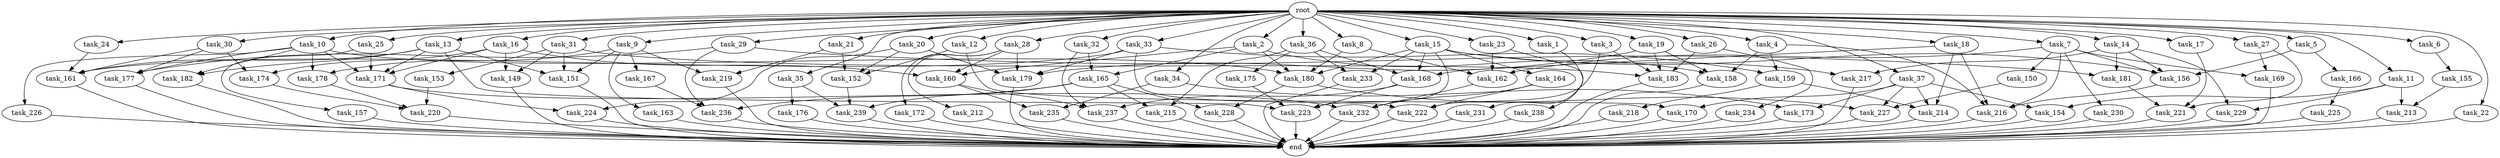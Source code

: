 digraph G {
  task_29 [size="1.024000"];
  task_32 [size="1.024000"];
  task_220 [size="1382979469.312000"];
  task_156 [size="738734374.912000"];
  task_27 [size="1.024000"];
  task_153 [size="549755813.888000"];
  task_4 [size="1.024000"];
  task_2 [size="1.024000"];
  task_13 [size="1.024000"];
  task_224 [size="635655159.808000"];
  task_176 [size="309237645.312000"];
  task_177 [size="592705486.848000"];
  task_235 [size="893353197.568000"];
  task_228 [size="343597383.680000"];
  task_223 [size="601295421.440000"];
  task_6 [size="1.024000"];
  task_9 [size="1.024000"];
  task_20 [size="1.024000"];
  task_175 [size="309237645.312000"];
  task_159 [size="68719476.736000"];
  task_164 [size="34359738.368000"];
  task_231 [size="420906795.008000"];
  task_182 [size="352187318.272000"];
  task_150 [size="549755813.888000"];
  task_234 [size="214748364.800000"];
  task_183 [size="1675037245.440000"];
  task_31 [size="1.024000"];
  task_14 [size="1.024000"];
  task_230 [size="549755813.888000"];
  task_16 [size="1.024000"];
  task_161 [size="317827579.904000"];
  task_158 [size="386547056.640000"];
  task_170 [size="111669149.696000"];
  task_15 [size="1.024000"];
  task_10 [size="1.024000"];
  task_229 [size="936302870.528000"];
  task_171 [size="1211180777.472000"];
  task_222 [size="1039382085.632000"];
  task_149 [size="858993459.200000"];
  task_162 [size="1236950581.248000"];
  task_155 [size="137438953.472000"];
  task_221 [size="1039382085.632000"];
  task_237 [size="1108101562.368000"];
  task_26 [size="1.024000"];
  task_25 [size="1.024000"];
  end [size="0.000000"];
  task_227 [size="103079215.104000"];
  task_169 [size="858993459.200000"];
  task_7 [size="1.024000"];
  task_239 [size="1039382085.632000"];
  task_180 [size="446676598.784000"];
  task_18 [size="1.024000"];
  task_12 [size="1.024000"];
  task_36 [size="1.024000"];
  task_33 [size="1.024000"];
  task_238 [size="549755813.888000"];
  task_173 [size="68719476.736000"];
  task_236 [size="1279900254.208000"];
  task_167 [size="549755813.888000"];
  task_154 [size="893353197.568000"];
  task_174 [size="343597383.680000"];
  task_218 [size="420906795.008000"];
  task_21 [size="1.024000"];
  task_37 [size="1.024000"];
  task_23 [size="1.024000"];
  root [size="0.000000"];
  task_5 [size="1.024000"];
  task_11 [size="1.024000"];
  task_219 [size="764504178.688000"];
  task_179 [size="498216206.336000"];
  task_3 [size="1.024000"];
  task_166 [size="77309411.328000"];
  task_212 [size="34359738.368000"];
  task_213 [size="1554778161.152000"];
  task_225 [size="420906795.008000"];
  task_232 [size="1589137899.520000"];
  task_22 [size="1.024000"];
  task_28 [size="1.024000"];
  task_165 [size="171798691.840000"];
  task_34 [size="1.024000"];
  task_233 [size="343597383.680000"];
  task_226 [size="137438953.472000"];
  task_17 [size="1.024000"];
  task_19 [size="1.024000"];
  task_168 [size="1202590842.880000"];
  task_214 [size="1314259992.576000"];
  task_215 [size="618475290.624000"];
  task_217 [size="111669149.696000"];
  task_178 [size="687194767.360000"];
  task_157 [size="549755813.888000"];
  task_1 [size="1.024000"];
  task_160 [size="481036337.152000"];
  task_216 [size="1580547964.928000"];
  task_181 [size="498216206.336000"];
  task_172 [size="34359738.368000"];
  task_35 [size="1.024000"];
  task_163 [size="549755813.888000"];
  task_30 [size="1.024000"];
  task_24 [size="1.024000"];
  task_152 [size="506806140.928000"];
  task_8 [size="1.024000"];
  task_151 [size="1314259992.576000"];

  task_29 -> task_181 [size="411041792.000000"];
  task_29 -> task_177 [size="411041792.000000"];
  task_29 -> task_236 [size="411041792.000000"];
  task_32 -> task_237 [size="33554432.000000"];
  task_32 -> task_165 [size="33554432.000000"];
  task_220 -> end [size="1.000000"];
  task_156 -> task_216 [size="134217728.000000"];
  task_27 -> task_221 [size="301989888.000000"];
  task_27 -> task_169 [size="301989888.000000"];
  task_153 -> task_220 [size="209715200.000000"];
  task_4 -> task_158 [size="33554432.000000"];
  task_4 -> task_159 [size="33554432.000000"];
  task_4 -> task_216 [size="33554432.000000"];
  task_2 -> task_160 [size="134217728.000000"];
  task_2 -> task_180 [size="134217728.000000"];
  task_2 -> task_165 [size="134217728.000000"];
  task_2 -> task_158 [size="134217728.000000"];
  task_13 -> task_161 [size="209715200.000000"];
  task_13 -> task_182 [size="209715200.000000"];
  task_13 -> task_151 [size="209715200.000000"];
  task_13 -> task_171 [size="209715200.000000"];
  task_13 -> task_223 [size="209715200.000000"];
  task_224 -> end [size="1.000000"];
  task_176 -> end [size="1.000000"];
  task_177 -> end [size="1.000000"];
  task_235 -> end [size="1.000000"];
  task_228 -> end [size="1.000000"];
  task_223 -> end [size="1.000000"];
  task_6 -> task_155 [size="134217728.000000"];
  task_9 -> task_167 [size="536870912.000000"];
  task_9 -> task_163 [size="536870912.000000"];
  task_9 -> task_219 [size="536870912.000000"];
  task_9 -> task_151 [size="536870912.000000"];
  task_9 -> task_178 [size="536870912.000000"];
  task_20 -> task_224 [size="209715200.000000"];
  task_20 -> task_152 [size="209715200.000000"];
  task_20 -> task_179 [size="209715200.000000"];
  task_175 -> task_223 [size="134217728.000000"];
  task_159 -> task_214 [size="411041792.000000"];
  task_159 -> task_218 [size="411041792.000000"];
  task_164 -> task_232 [size="301989888.000000"];
  task_164 -> task_222 [size="301989888.000000"];
  task_231 -> end [size="1.000000"];
  task_182 -> end [size="1.000000"];
  task_150 -> task_227 [size="33554432.000000"];
  task_234 -> end [size="1.000000"];
  task_183 -> end [size="1.000000"];
  task_31 -> task_149 [size="536870912.000000"];
  task_31 -> task_183 [size="536870912.000000"];
  task_31 -> task_151 [size="536870912.000000"];
  task_31 -> task_153 [size="536870912.000000"];
  task_14 -> task_217 [size="75497472.000000"];
  task_14 -> task_156 [size="75497472.000000"];
  task_14 -> task_181 [size="75497472.000000"];
  task_14 -> task_229 [size="75497472.000000"];
  task_230 -> end [size="1.000000"];
  task_16 -> task_149 [size="301989888.000000"];
  task_16 -> task_160 [size="301989888.000000"];
  task_16 -> task_171 [size="301989888.000000"];
  task_16 -> task_174 [size="301989888.000000"];
  task_161 -> end [size="1.000000"];
  task_158 -> end [size="1.000000"];
  task_170 -> end [size="1.000000"];
  task_15 -> task_223 [size="33554432.000000"];
  task_15 -> task_233 [size="33554432.000000"];
  task_15 -> task_156 [size="33554432.000000"];
  task_15 -> task_168 [size="33554432.000000"];
  task_15 -> task_180 [size="33554432.000000"];
  task_15 -> task_164 [size="33554432.000000"];
  task_15 -> task_217 [size="33554432.000000"];
  task_10 -> task_182 [size="134217728.000000"];
  task_10 -> task_171 [size="134217728.000000"];
  task_10 -> task_226 [size="134217728.000000"];
  task_10 -> task_180 [size="134217728.000000"];
  task_10 -> task_177 [size="134217728.000000"];
  task_10 -> task_178 [size="134217728.000000"];
  task_229 -> end [size="1.000000"];
  task_171 -> task_232 [size="411041792.000000"];
  task_171 -> task_224 [size="411041792.000000"];
  task_222 -> end [size="1.000000"];
  task_149 -> end [size="1.000000"];
  task_162 -> task_232 [size="838860800.000000"];
  task_155 -> task_213 [size="679477248.000000"];
  task_221 -> end [size="1.000000"];
  task_237 -> end [size="1.000000"];
  task_26 -> task_183 [size="209715200.000000"];
  task_26 -> task_234 [size="209715200.000000"];
  task_25 -> task_157 [size="536870912.000000"];
  task_25 -> task_171 [size="536870912.000000"];
  task_227 -> end [size="1.000000"];
  task_169 -> end [size="1.000000"];
  task_7 -> task_230 [size="536870912.000000"];
  task_7 -> task_162 [size="536870912.000000"];
  task_7 -> task_150 [size="536870912.000000"];
  task_7 -> task_169 [size="536870912.000000"];
  task_7 -> task_216 [size="536870912.000000"];
  task_7 -> task_156 [size="536870912.000000"];
  task_239 -> end [size="1.000000"];
  task_180 -> task_227 [size="33554432.000000"];
  task_180 -> task_228 [size="33554432.000000"];
  task_18 -> task_168 [size="838860800.000000"];
  task_18 -> task_214 [size="838860800.000000"];
  task_18 -> task_216 [size="838860800.000000"];
  task_12 -> task_152 [size="75497472.000000"];
  task_12 -> task_170 [size="75497472.000000"];
  task_36 -> task_175 [size="301989888.000000"];
  task_36 -> task_215 [size="301989888.000000"];
  task_36 -> task_168 [size="301989888.000000"];
  task_36 -> task_233 [size="301989888.000000"];
  task_33 -> task_161 [size="33554432.000000"];
  task_33 -> task_179 [size="33554432.000000"];
  task_33 -> task_159 [size="33554432.000000"];
  task_33 -> task_222 [size="33554432.000000"];
  task_238 -> end [size="1.000000"];
  task_173 -> end [size="1.000000"];
  task_236 -> end [size="1.000000"];
  task_167 -> task_236 [size="536870912.000000"];
  task_154 -> end [size="1.000000"];
  task_174 -> task_220 [size="301989888.000000"];
  task_218 -> end [size="1.000000"];
  task_21 -> task_152 [size="209715200.000000"];
  task_21 -> task_219 [size="209715200.000000"];
  task_37 -> task_227 [size="33554432.000000"];
  task_37 -> task_173 [size="33554432.000000"];
  task_37 -> task_154 [size="33554432.000000"];
  task_37 -> task_170 [size="33554432.000000"];
  task_37 -> task_214 [size="33554432.000000"];
  task_23 -> task_238 [size="536870912.000000"];
  task_23 -> task_162 [size="536870912.000000"];
  root -> task_12 [size="1.000000"];
  root -> task_36 [size="1.000000"];
  root -> task_16 [size="1.000000"];
  root -> task_9 [size="1.000000"];
  root -> task_1 [size="1.000000"];
  root -> task_11 [size="1.000000"];
  root -> task_22 [size="1.000000"];
  root -> task_7 [size="1.000000"];
  root -> task_28 [size="1.000000"];
  root -> task_4 [size="1.000000"];
  root -> task_34 [size="1.000000"];
  root -> task_2 [size="1.000000"];
  root -> task_15 [size="1.000000"];
  root -> task_10 [size="1.000000"];
  root -> task_29 [size="1.000000"];
  root -> task_21 [size="1.000000"];
  root -> task_17 [size="1.000000"];
  root -> task_18 [size="1.000000"];
  root -> task_27 [size="1.000000"];
  root -> task_20 [size="1.000000"];
  root -> task_23 [size="1.000000"];
  root -> task_6 [size="1.000000"];
  root -> task_32 [size="1.000000"];
  root -> task_5 [size="1.000000"];
  root -> task_37 [size="1.000000"];
  root -> task_26 [size="1.000000"];
  root -> task_25 [size="1.000000"];
  root -> task_8 [size="1.000000"];
  root -> task_35 [size="1.000000"];
  root -> task_13 [size="1.000000"];
  root -> task_30 [size="1.000000"];
  root -> task_19 [size="1.000000"];
  root -> task_33 [size="1.000000"];
  root -> task_24 [size="1.000000"];
  root -> task_3 [size="1.000000"];
  root -> task_31 [size="1.000000"];
  root -> task_14 [size="1.000000"];
  task_5 -> task_156 [size="75497472.000000"];
  task_5 -> task_166 [size="75497472.000000"];
  task_11 -> task_213 [size="838860800.000000"];
  task_11 -> task_154 [size="838860800.000000"];
  task_11 -> task_229 [size="838860800.000000"];
  task_219 -> end [size="1.000000"];
  task_179 -> end [size="1.000000"];
  task_3 -> task_183 [size="679477248.000000"];
  task_3 -> task_222 [size="679477248.000000"];
  task_166 -> task_225 [size="411041792.000000"];
  task_212 -> end [size="1.000000"];
  task_213 -> end [size="1.000000"];
  task_225 -> end [size="1.000000"];
  task_232 -> end [size="1.000000"];
  task_22 -> end [size="1.000000"];
  task_28 -> task_179 [size="33554432.000000"];
  task_28 -> task_160 [size="33554432.000000"];
  task_28 -> task_172 [size="33554432.000000"];
  task_28 -> task_212 [size="33554432.000000"];
  task_165 -> task_228 [size="301989888.000000"];
  task_165 -> task_215 [size="301989888.000000"];
  task_165 -> task_239 [size="301989888.000000"];
  task_165 -> task_236 [size="301989888.000000"];
  task_34 -> task_235 [size="33554432.000000"];
  task_34 -> task_173 [size="33554432.000000"];
  task_233 -> end [size="1.000000"];
  task_226 -> end [size="1.000000"];
  task_17 -> task_221 [size="679477248.000000"];
  task_19 -> task_183 [size="209715200.000000"];
  task_19 -> task_179 [size="209715200.000000"];
  task_19 -> task_158 [size="209715200.000000"];
  task_168 -> task_223 [size="209715200.000000"];
  task_168 -> task_237 [size="209715200.000000"];
  task_214 -> end [size="1.000000"];
  task_215 -> end [size="1.000000"];
  task_217 -> end [size="1.000000"];
  task_178 -> task_220 [size="838860800.000000"];
  task_157 -> end [size="1.000000"];
  task_1 -> task_231 [size="411041792.000000"];
  task_160 -> task_235 [size="838860800.000000"];
  task_160 -> task_237 [size="838860800.000000"];
  task_216 -> end [size="1.000000"];
  task_181 -> task_221 [size="33554432.000000"];
  task_172 -> end [size="1.000000"];
  task_35 -> task_176 [size="301989888.000000"];
  task_35 -> task_239 [size="301989888.000000"];
  task_163 -> end [size="1.000000"];
  task_30 -> task_161 [size="33554432.000000"];
  task_30 -> task_177 [size="33554432.000000"];
  task_30 -> task_174 [size="33554432.000000"];
  task_24 -> task_161 [size="33554432.000000"];
  task_152 -> task_239 [size="411041792.000000"];
  task_8 -> task_180 [size="134217728.000000"];
  task_8 -> task_162 [size="134217728.000000"];
  task_151 -> end [size="1.000000"];
}
